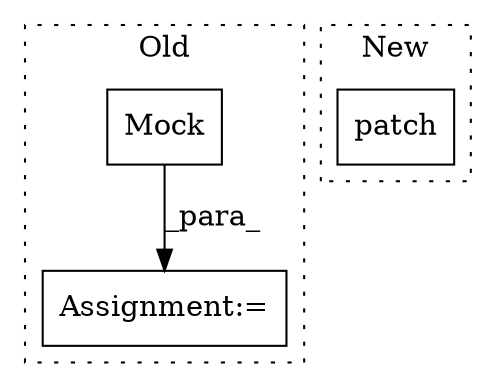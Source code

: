 digraph G {
subgraph cluster0 {
1 [label="Mock" a="32" s="48461" l="6" shape="box"];
3 [label="Assignment:=" a="7" s="49087" l="1" shape="box"];
label = "Old";
style="dotted";
}
subgraph cluster1 {
2 [label="patch" a="32" s="46493,46507" l="6,1" shape="box"];
label = "New";
style="dotted";
}
1 -> 3 [label="_para_"];
}